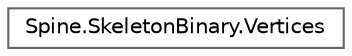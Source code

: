 digraph "类继承关系图"
{
 // LATEX_PDF_SIZE
  bgcolor="transparent";
  edge [fontname=Helvetica,fontsize=10,labelfontname=Helvetica,labelfontsize=10];
  node [fontname=Helvetica,fontsize=10,shape=box,height=0.2,width=0.4];
  rankdir="LR";
  Node0 [id="Node000000",label="Spine.SkeletonBinary.Vertices",height=0.2,width=0.4,color="grey40", fillcolor="white", style="filled",URL="$class_spine_1_1_skeleton_binary_1_1_vertices.html",tooltip=" "];
}
